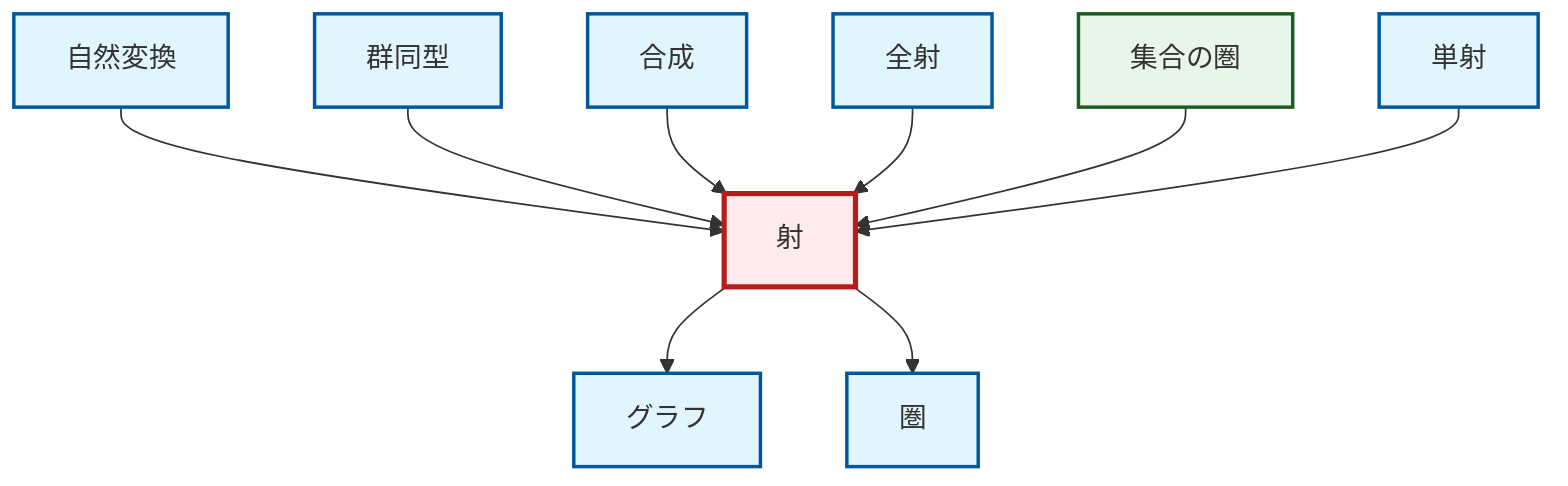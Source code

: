 graph TD
    classDef definition fill:#e1f5fe,stroke:#01579b,stroke-width:2px
    classDef theorem fill:#f3e5f5,stroke:#4a148c,stroke-width:2px
    classDef axiom fill:#fff3e0,stroke:#e65100,stroke-width:2px
    classDef example fill:#e8f5e9,stroke:#1b5e20,stroke-width:2px
    classDef current fill:#ffebee,stroke:#b71c1c,stroke-width:3px
    def-graph["グラフ"]:::definition
    ex-set-category["集合の圏"]:::example
    def-natural-transformation["自然変換"]:::definition
    def-category["圏"]:::definition
    def-monomorphism["単射"]:::definition
    def-isomorphism["群同型"]:::definition
    def-morphism["射"]:::definition
    def-epimorphism["全射"]:::definition
    def-composition["合成"]:::definition
    def-natural-transformation --> def-morphism
    def-morphism --> def-graph
    def-isomorphism --> def-morphism
    def-composition --> def-morphism
    def-epimorphism --> def-morphism
    def-morphism --> def-category
    ex-set-category --> def-morphism
    def-monomorphism --> def-morphism
    class def-morphism current